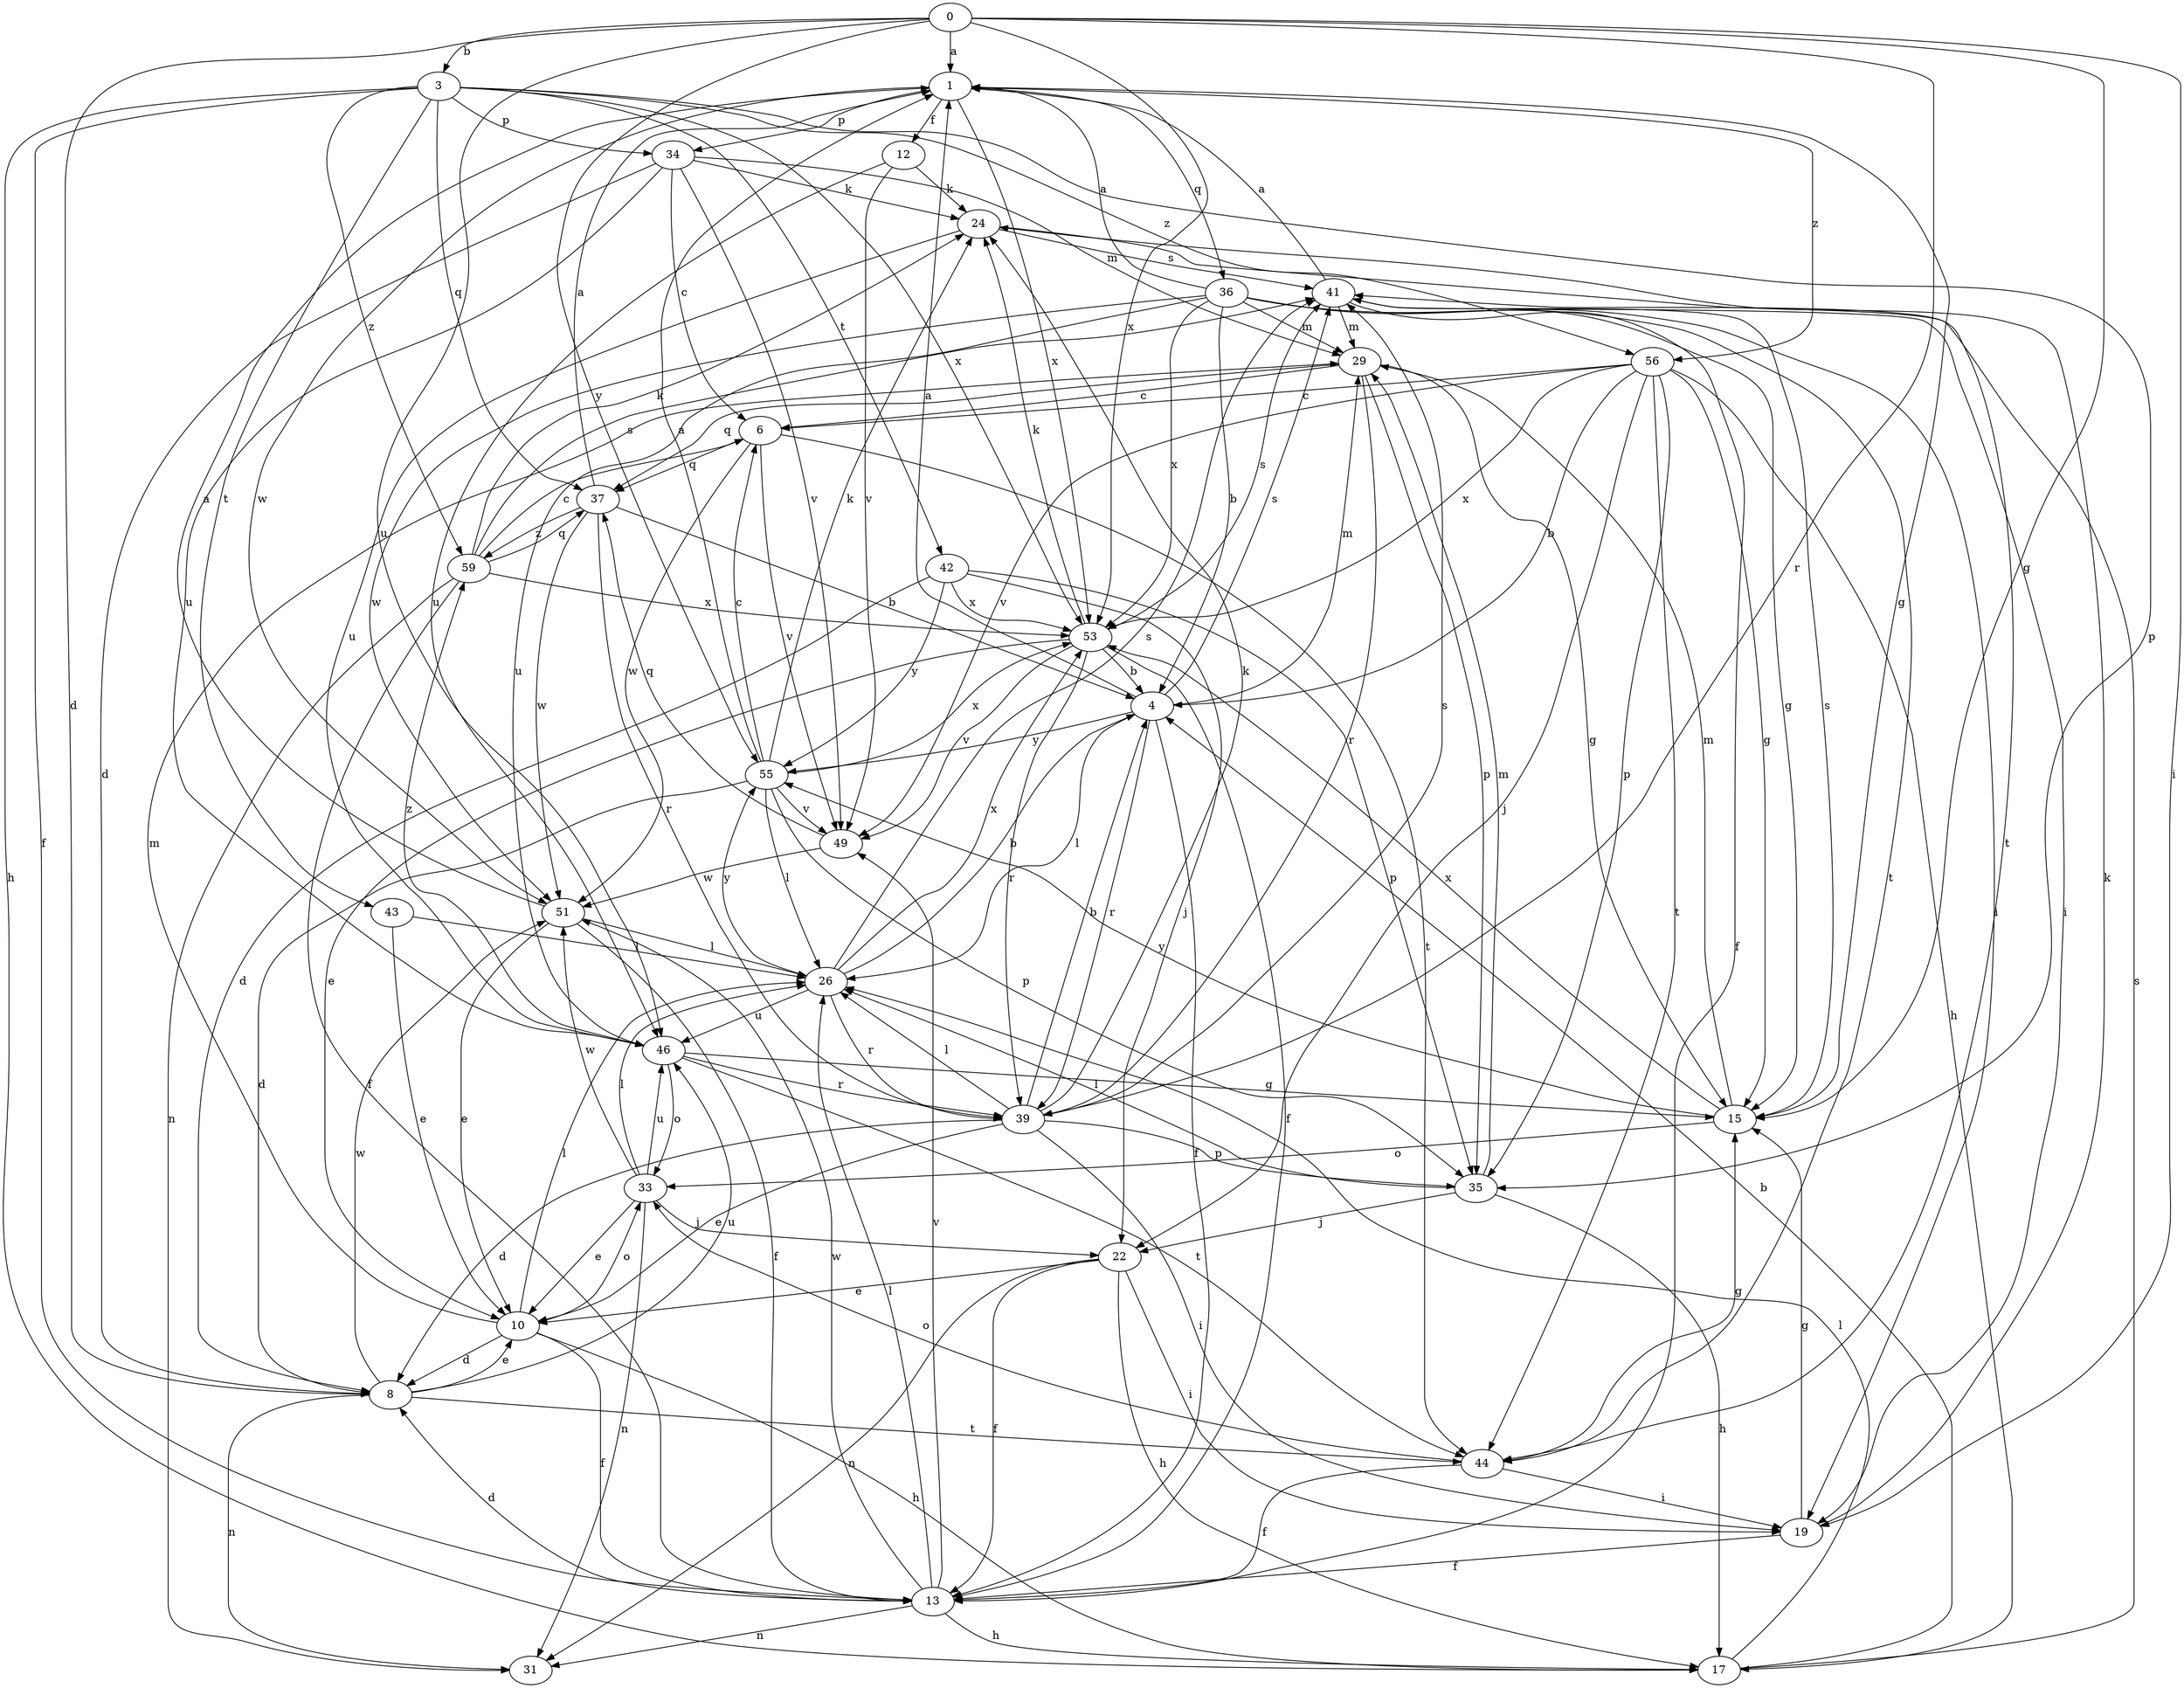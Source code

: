strict digraph  {
0;
1;
3;
4;
6;
8;
10;
12;
13;
15;
17;
19;
22;
24;
26;
29;
31;
33;
34;
35;
36;
37;
39;
41;
42;
43;
44;
46;
49;
51;
53;
55;
56;
59;
0 -> 1  [label=a];
0 -> 3  [label=b];
0 -> 8  [label=d];
0 -> 15  [label=g];
0 -> 19  [label=i];
0 -> 39  [label=r];
0 -> 46  [label=u];
0 -> 53  [label=x];
0 -> 55  [label=y];
1 -> 12  [label=f];
1 -> 15  [label=g];
1 -> 34  [label=p];
1 -> 36  [label=q];
1 -> 51  [label=w];
1 -> 53  [label=x];
1 -> 56  [label=z];
3 -> 13  [label=f];
3 -> 17  [label=h];
3 -> 34  [label=p];
3 -> 35  [label=p];
3 -> 37  [label=q];
3 -> 42  [label=t];
3 -> 43  [label=t];
3 -> 53  [label=x];
3 -> 56  [label=z];
3 -> 59  [label=z];
4 -> 1  [label=a];
4 -> 13  [label=f];
4 -> 26  [label=l];
4 -> 29  [label=m];
4 -> 39  [label=r];
4 -> 41  [label=s];
4 -> 55  [label=y];
6 -> 37  [label=q];
6 -> 44  [label=t];
6 -> 49  [label=v];
6 -> 51  [label=w];
8 -> 10  [label=e];
8 -> 31  [label=n];
8 -> 44  [label=t];
8 -> 46  [label=u];
8 -> 51  [label=w];
10 -> 8  [label=d];
10 -> 13  [label=f];
10 -> 17  [label=h];
10 -> 26  [label=l];
10 -> 29  [label=m];
10 -> 33  [label=o];
12 -> 24  [label=k];
12 -> 46  [label=u];
12 -> 49  [label=v];
13 -> 8  [label=d];
13 -> 17  [label=h];
13 -> 26  [label=l];
13 -> 31  [label=n];
13 -> 49  [label=v];
13 -> 51  [label=w];
15 -> 29  [label=m];
15 -> 33  [label=o];
15 -> 41  [label=s];
15 -> 53  [label=x];
15 -> 55  [label=y];
17 -> 4  [label=b];
17 -> 26  [label=l];
17 -> 41  [label=s];
19 -> 13  [label=f];
19 -> 15  [label=g];
19 -> 24  [label=k];
22 -> 10  [label=e];
22 -> 13  [label=f];
22 -> 17  [label=h];
22 -> 19  [label=i];
22 -> 31  [label=n];
24 -> 41  [label=s];
24 -> 44  [label=t];
24 -> 46  [label=u];
26 -> 4  [label=b];
26 -> 39  [label=r];
26 -> 41  [label=s];
26 -> 46  [label=u];
26 -> 53  [label=x];
26 -> 55  [label=y];
29 -> 6  [label=c];
29 -> 15  [label=g];
29 -> 35  [label=p];
29 -> 37  [label=q];
29 -> 39  [label=r];
33 -> 10  [label=e];
33 -> 22  [label=j];
33 -> 26  [label=l];
33 -> 31  [label=n];
33 -> 46  [label=u];
33 -> 51  [label=w];
34 -> 6  [label=c];
34 -> 8  [label=d];
34 -> 24  [label=k];
34 -> 29  [label=m];
34 -> 46  [label=u];
34 -> 49  [label=v];
35 -> 17  [label=h];
35 -> 22  [label=j];
35 -> 26  [label=l];
35 -> 29  [label=m];
36 -> 1  [label=a];
36 -> 4  [label=b];
36 -> 15  [label=g];
36 -> 19  [label=i];
36 -> 29  [label=m];
36 -> 44  [label=t];
36 -> 46  [label=u];
36 -> 51  [label=w];
36 -> 53  [label=x];
37 -> 1  [label=a];
37 -> 4  [label=b];
37 -> 39  [label=r];
37 -> 51  [label=w];
37 -> 59  [label=z];
39 -> 4  [label=b];
39 -> 8  [label=d];
39 -> 10  [label=e];
39 -> 19  [label=i];
39 -> 24  [label=k];
39 -> 26  [label=l];
39 -> 35  [label=p];
39 -> 41  [label=s];
41 -> 1  [label=a];
41 -> 13  [label=f];
41 -> 19  [label=i];
41 -> 29  [label=m];
42 -> 8  [label=d];
42 -> 22  [label=j];
42 -> 35  [label=p];
42 -> 53  [label=x];
42 -> 55  [label=y];
43 -> 10  [label=e];
43 -> 26  [label=l];
44 -> 13  [label=f];
44 -> 15  [label=g];
44 -> 19  [label=i];
44 -> 33  [label=o];
46 -> 15  [label=g];
46 -> 33  [label=o];
46 -> 39  [label=r];
46 -> 44  [label=t];
46 -> 59  [label=z];
49 -> 37  [label=q];
49 -> 51  [label=w];
51 -> 1  [label=a];
51 -> 10  [label=e];
51 -> 13  [label=f];
51 -> 26  [label=l];
53 -> 4  [label=b];
53 -> 10  [label=e];
53 -> 13  [label=f];
53 -> 24  [label=k];
53 -> 39  [label=r];
53 -> 41  [label=s];
53 -> 49  [label=v];
55 -> 1  [label=a];
55 -> 6  [label=c];
55 -> 8  [label=d];
55 -> 24  [label=k];
55 -> 26  [label=l];
55 -> 35  [label=p];
55 -> 49  [label=v];
55 -> 53  [label=x];
56 -> 4  [label=b];
56 -> 6  [label=c];
56 -> 15  [label=g];
56 -> 17  [label=h];
56 -> 22  [label=j];
56 -> 35  [label=p];
56 -> 44  [label=t];
56 -> 49  [label=v];
56 -> 53  [label=x];
59 -> 6  [label=c];
59 -> 13  [label=f];
59 -> 24  [label=k];
59 -> 31  [label=n];
59 -> 37  [label=q];
59 -> 41  [label=s];
59 -> 53  [label=x];
}

